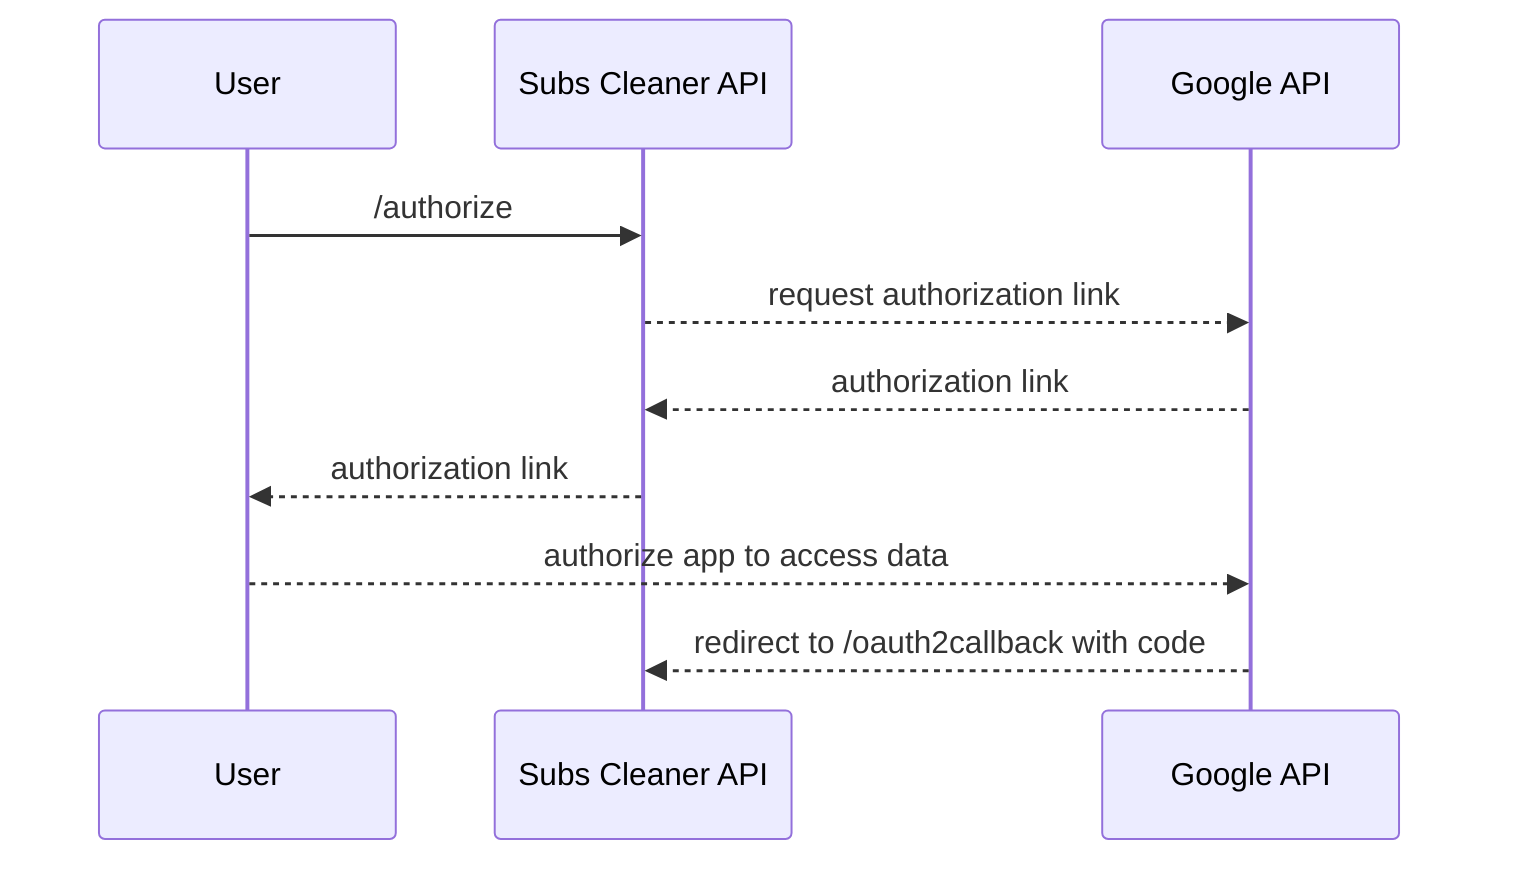 sequenceDiagram
User ->> Subs Cleaner API: /authorize
Subs Cleaner API-->>Google API: request authorization link
Google API-->> Subs Cleaner API: authorization link
Subs Cleaner API-->> User: authorization link
User -->> Google API: authorize app to access data
Google API -->> Subs Cleaner API: redirect to /oauth2callback with code